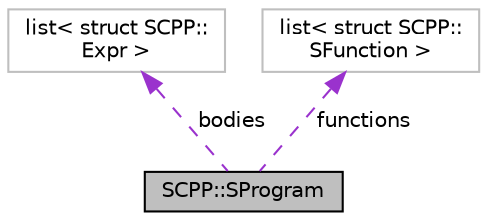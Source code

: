 digraph "SCPP::SProgram"
{
 // LATEX_PDF_SIZE
  edge [fontname="Helvetica",fontsize="10",labelfontname="Helvetica",labelfontsize="10"];
  node [fontname="Helvetica",fontsize="10",shape=record];
  Node1 [label="SCPP::SProgram",height=0.2,width=0.4,color="black", fillcolor="grey75", style="filled", fontcolor="black",tooltip="プログラムを表す構造体"];
  Node2 -> Node1 [dir="back",color="darkorchid3",fontsize="10",style="dashed",label=" bodies" ,fontname="Helvetica"];
  Node2 [label="list\< struct SCPP::\lExpr \>",height=0.2,width=0.4,color="grey75", fillcolor="white", style="filled",tooltip=" "];
  Node3 -> Node1 [dir="back",color="darkorchid3",fontsize="10",style="dashed",label=" functions" ,fontname="Helvetica"];
  Node3 [label="list\< struct SCPP::\lSFunction \>",height=0.2,width=0.4,color="grey75", fillcolor="white", style="filled",tooltip=" "];
}
